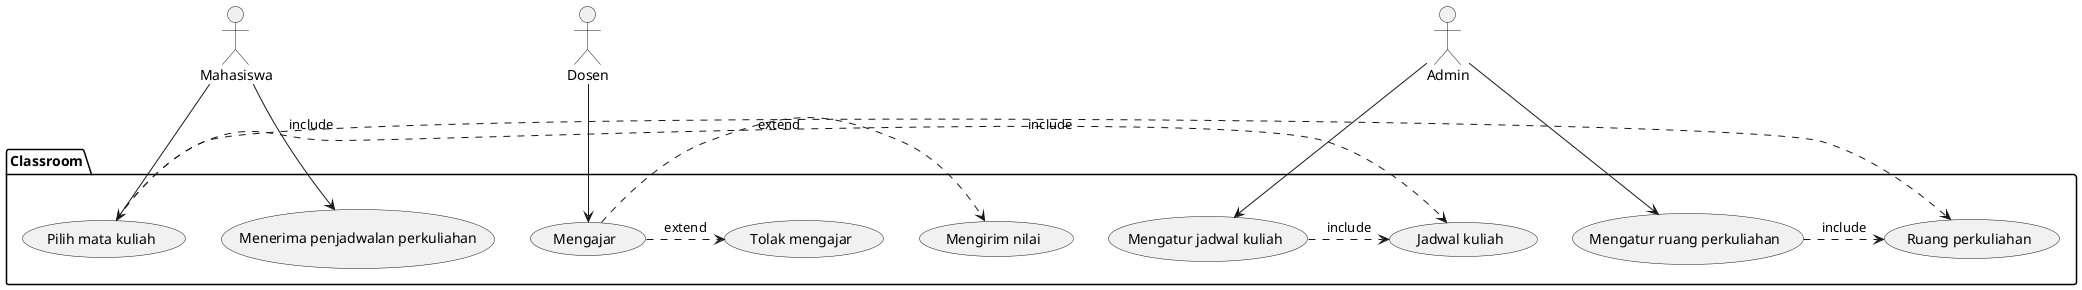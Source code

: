 @startuml Academic

actor Mahasiswa as mhs
actor Dosen as dsn
actor Admin as adm

package Classroom {
    usecase "Pilih mata kuliah" as U1
    usecase "Jadwal kuliah" as U2
    usecase "Ruang perkuliahan" as U3
    usecase "Menerima penjadwalan perkuliahan" as U4
    usecase "Mengajar" as U7
    usecase "Mengirim nilai" as U5
    usecase "Tolak mengajar" as U6
    usecase "Mengatur ruang perkuliahan" as U8
    usecase "Mengatur jadwal kuliah" as U9
}

mhs --> U1
U1 .> U2 : include
U1 .> U3 : include
mhs --> U4 
dsn --> U7 
U7 .> U6 : extend
U7 .> U5 : extend
adm --> U8
adm --> U9
U9 .> U2 : include
U8 .> U3 : include

@enduml